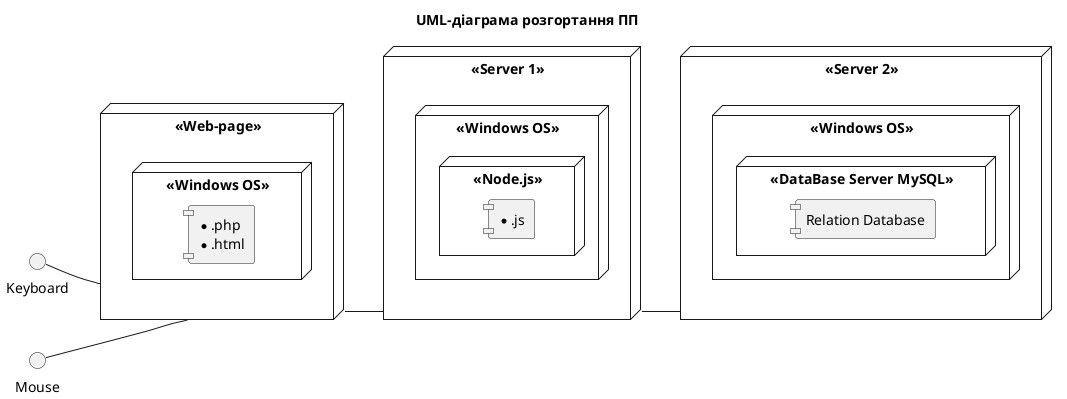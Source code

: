 @startuml

title UML-діаграма розгортання ПП

left to right direction

skinparam componentStyle uml1

node "<<Web-page>>" as wp {
	node "<<Windows OS>>" as w1 {
		component [*.php \n*.html]
	}
}

interface Keyboard

interface Mouse

Keyboard -- wp

Mouse -- wp

node "<<Server 1>>" as serv1 {
	node "<<Windows OS>>" as w2 {
	  node "<<Node.js>>"{
	    component [*.js]
	  }
	}
}

node "<<Server 2>>" as serv2 {
	node "<<Windows OS>>" as w3 {
	  node "<<DataBase Server MySQL>>"{
	    component [Relation Database]
	  }
	}
}

wp -- serv1
serv1 -- serv2

@enduml
